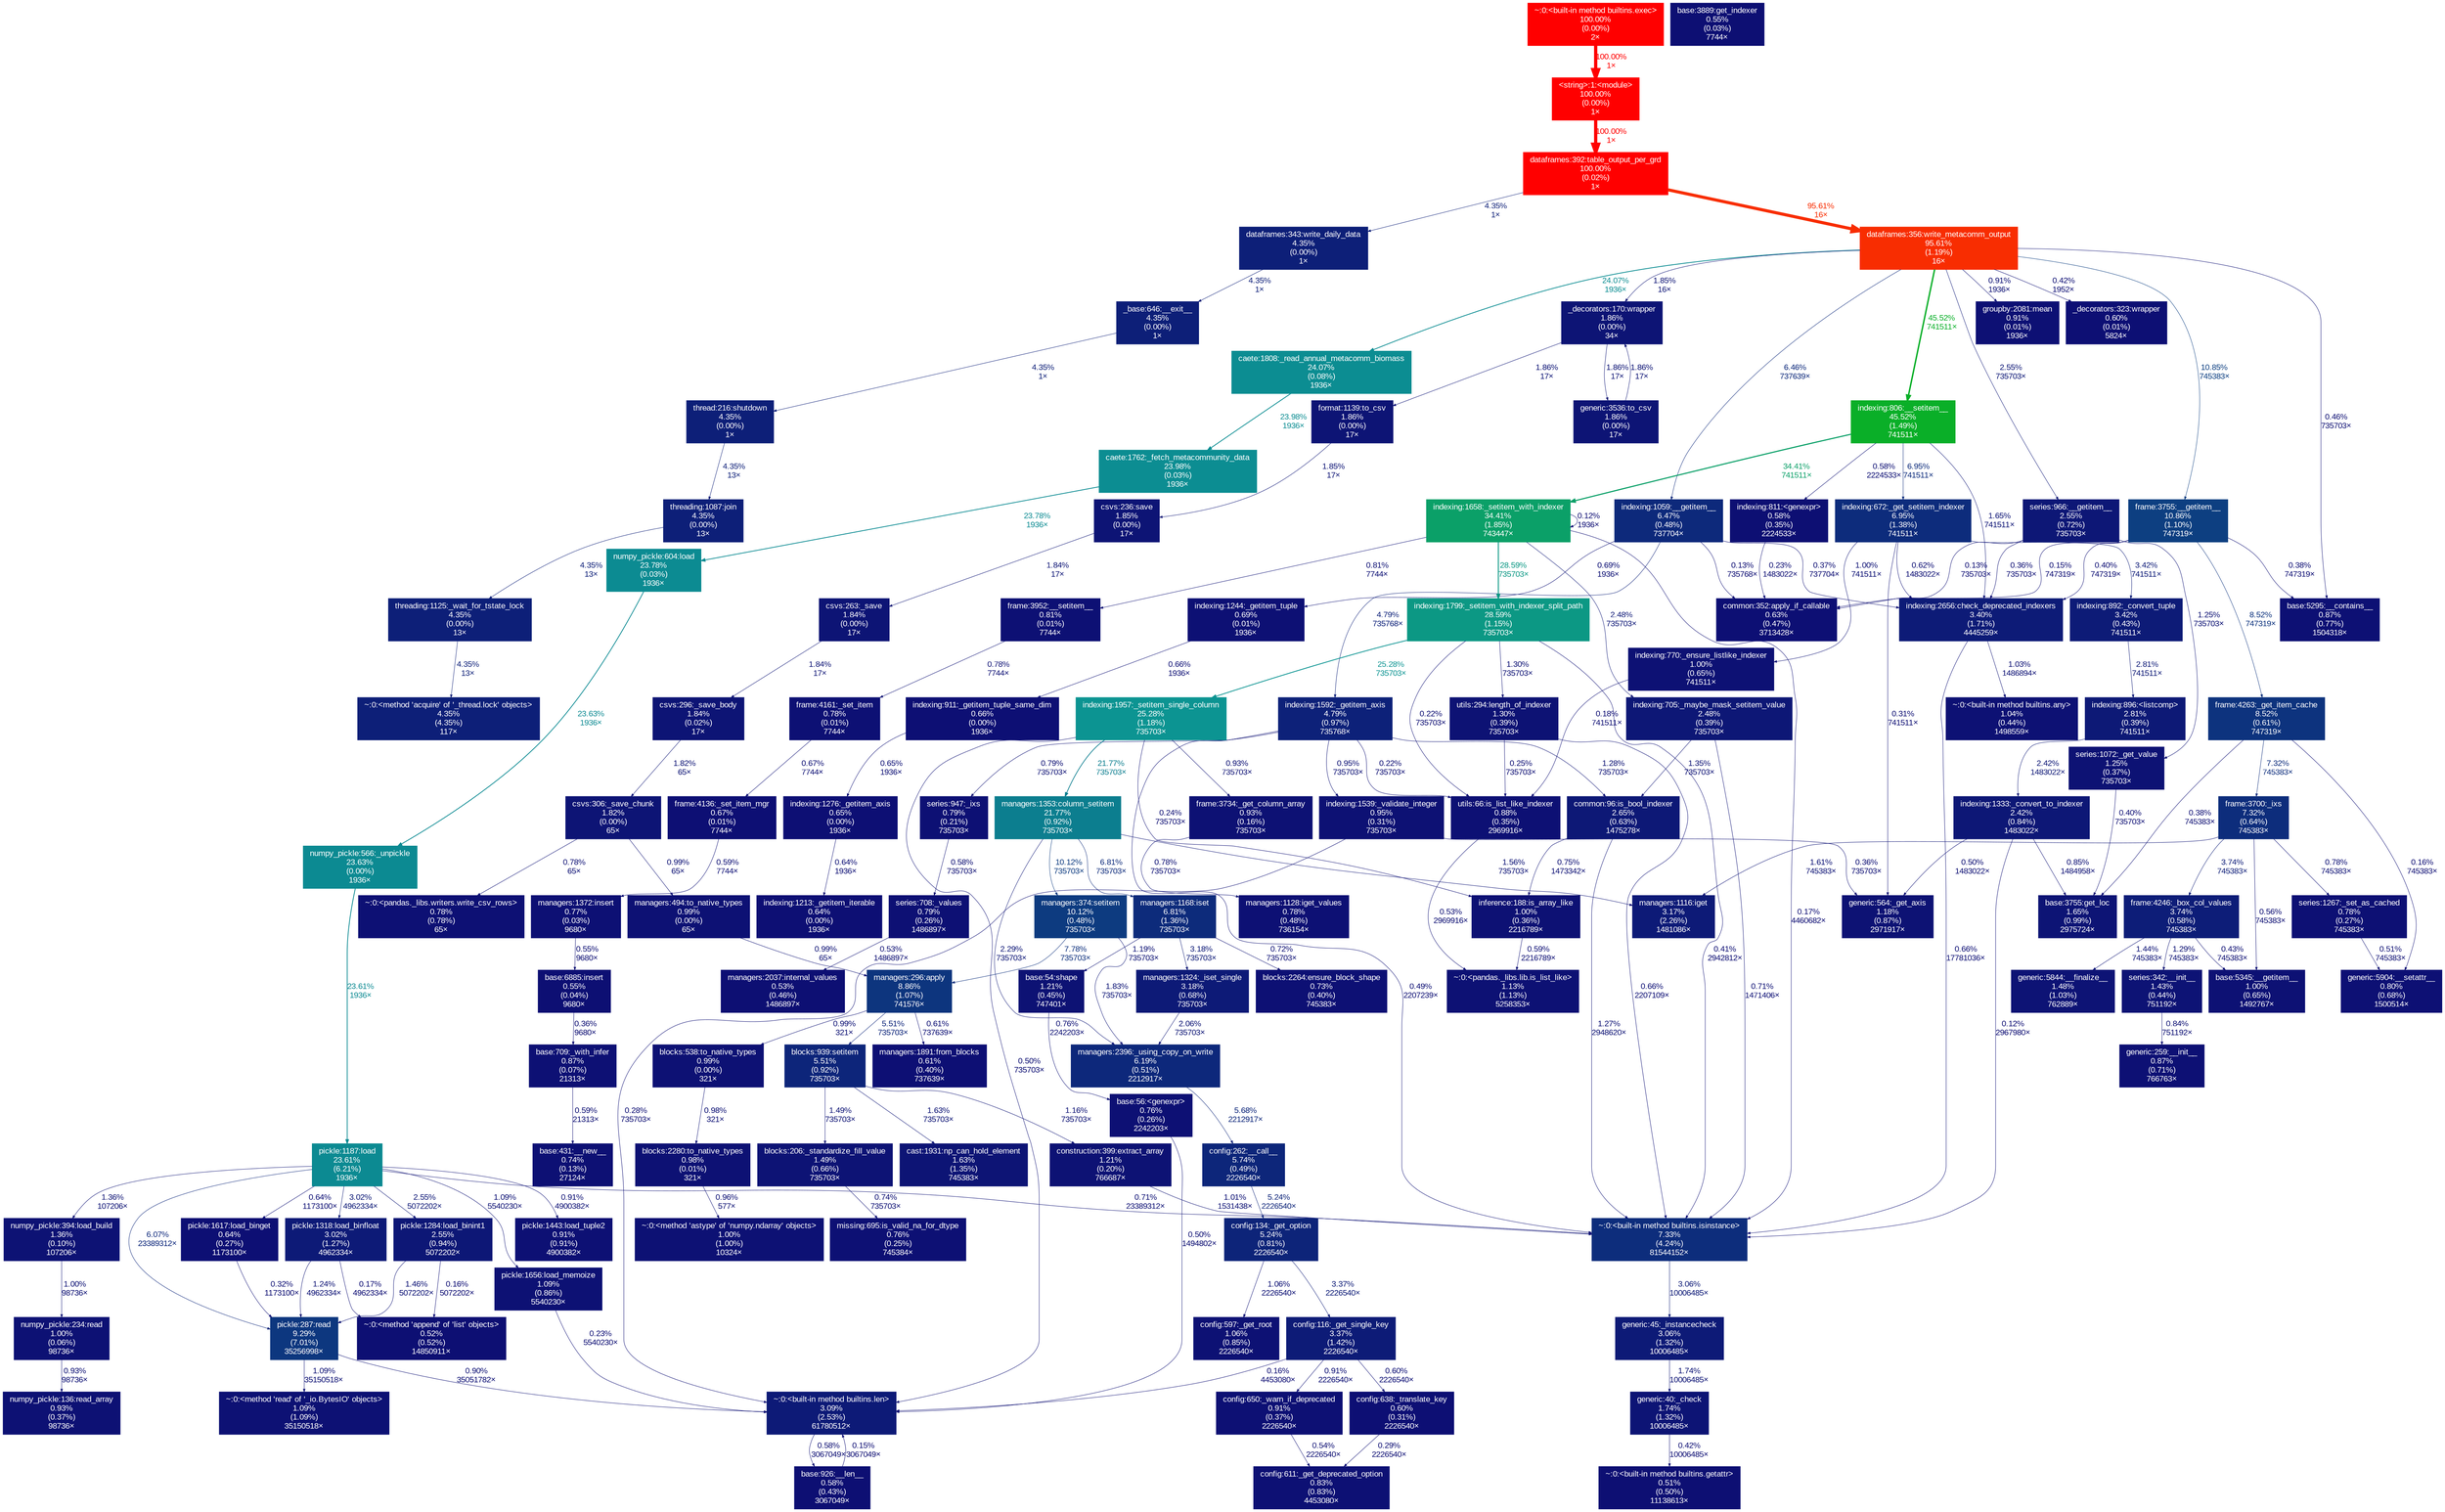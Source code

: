 digraph {
	tooltip=" "
	graph [fontname=Arial, nodesep=0.125, ranksep=0.25];
	node [fontcolor=white, fontname=Arial, height=0, shape=box, style=filled, width=0];
	edge [fontname=Arial];
	6 [color="#0d1f78", fontcolor="#ffffff", fontsize="10.00", label="dataframes:343:write_daily_data\n4.35%\n(0.00%)\n1×", tooltip="C:\\Users\\darel\\OneDrive\\Desktop\\CAETE-DVM\\src\\dataframes.py"];
	6 -> 16 [arrowsize="0.35", color="#0d1f78", fontcolor="#0d1f78", fontsize="10.00", label="4.35%\n1×", labeldistance="0.50", penwidth="0.50"];
	16 [color="#0d1f78", fontcolor="#ffffff", fontsize="10.00", label="_base:646:__exit__\n4.35%\n(0.00%)\n1×", tooltip="C:\\Users\\darel\\OneDrive\\source\\programs\\Python-3.11.12\\Lib\\concurrent\\futures\\_base.py"];
	16 -> 44 [arrowsize="0.35", color="#0d1f78", fontcolor="#0d1f78", fontsize="10.00", label="4.35%\n1×", labeldistance="0.50", penwidth="0.50"];
	18 [color="#ff0000", fontcolor="#ffffff", fontsize="10.00", label="dataframes:392:table_output_per_grd\n100.00%\n(0.02%)\n1×", tooltip="C:\\Users\\darel\\OneDrive\\Desktop\\CAETE-DVM\\src\\dataframes.py"];
	18 -> 6 [arrowsize="0.35", color="#0d1f78", fontcolor="#0d1f78", fontsize="10.00", label="4.35%\n1×", labeldistance="0.50", penwidth="0.50"];
	18 -> 86 [arrowsize="0.98", color="#f82d01", fontcolor="#f82d01", fontsize="10.00", label="95.61%\n16×", labeldistance="3.82", penwidth="3.82"];
	43 [color="#0d1f78", fontcolor="#ffffff", fontsize="10.00", label="threading:1087:join\n4.35%\n(0.00%)\n13×", tooltip="C:\\Users\\darel\\OneDrive\\source\\programs\\Python-3.11.12\\Lib\\threading.py"];
	43 -> 45 [arrowsize="0.35", color="#0d1f78", fontcolor="#0d1f78", fontsize="10.00", label="4.35%\n13×", labeldistance="0.50", penwidth="0.50"];
	44 [color="#0d1f78", fontcolor="#ffffff", fontsize="10.00", label="thread:216:shutdown\n4.35%\n(0.00%)\n1×", tooltip="C:\\Users\\darel\\OneDrive\\source\\programs\\Python-3.11.12\\Lib\\concurrent\\futures\\thread.py"];
	44 -> 43 [arrowsize="0.35", color="#0d1f78", fontcolor="#0d1f78", fontsize="10.00", label="4.35%\n13×", labeldistance="0.50", penwidth="0.50"];
	45 [color="#0d1f78", fontcolor="#ffffff", fontsize="10.00", label="threading:1125:_wait_for_tstate_lock\n4.35%\n(0.00%)\n13×", tooltip="C:\\Users\\darel\\OneDrive\\source\\programs\\Python-3.11.12\\Lib\\threading.py"];
	45 -> 1026 [arrowsize="0.35", color="#0d1f78", fontcolor="#0d1f78", fontsize="10.00", label="4.35%\n13×", labeldistance="0.50", penwidth="0.50"];
	46 [color="#ff0000", fontcolor="#ffffff", fontsize="10.00", label="<string>:1:<module>\n100.00%\n(0.00%)\n1×", tooltip="<string>"];
	46 -> 18 [arrowsize="1.00", color="#ff0000", fontcolor="#ff0000", fontsize="10.00", label="100.00%\n1×", labeldistance="4.00", penwidth="4.00"];
	65 [color="#0d1a77", fontcolor="#ffffff", fontsize="10.00", label="~:0:<built-in method builtins.len>\n3.09%\n(2.53%)\n61780512×", tooltip="~"];
	65 -> 621 [arrowsize="0.35", color="#0d0f73", fontcolor="#0d0f73", fontsize="10.00", label="0.58%\n3067049×", labeldistance="0.50", penwidth="0.50"];
	67 [color="#0d1074", fontcolor="#ffffff", fontsize="10.00", label="indexing:1244:_getitem_tuple\n0.69%\n(0.01%)\n1936×", tooltip="C:\\Users\\darel\\OneDrive\\source\\programs\\Python-3.11.12\\Lib\\site-packages\\pandas\\core\\indexing.py"];
	67 -> 475 [arrowsize="0.35", color="#0d0f74", fontcolor="#0d0f74", fontsize="10.00", label="0.66%\n1936×", labeldistance="0.50", penwidth="0.50"];
	68 [color="#0d2c7c", fontcolor="#ffffff", fontsize="10.00", label="indexing:672:_get_setitem_indexer\n6.95%\n(1.38%)\n741511×", tooltip="C:\\Users\\darel\\OneDrive\\source\\programs\\Python-3.11.12\\Lib\\site-packages\\pandas\\core\\indexing.py"];
	68 -> 466 [arrowsize="0.35", color="#0d1174", fontcolor="#0d1174", fontsize="10.00", label="1.00%\n741511×", labeldistance="0.50", penwidth="0.50"];
	68 -> 467 [arrowsize="0.35", color="#0d0f74", fontcolor="#0d0f74", fontsize="10.00", label="0.62%\n1483022×", labeldistance="0.50", penwidth="0.50"];
	68 -> 659 [arrowsize="0.35", color="#0d1b77", fontcolor="#0d1b77", fontsize="10.00", label="3.42%\n741511×", labeldistance="0.50", penwidth="0.50"];
	68 -> 668 [arrowsize="0.35", color="#0d0e73", fontcolor="#0d0e73", fontsize="10.00", label="0.31%\n741511×", labeldistance="0.50", penwidth="0.50"];
	71 [color="#0d1074", fontcolor="#ffffff", fontsize="10.00", label="base:709:_with_infer\n0.87%\n(0.07%)\n21313×", tooltip="C:\\Users\\darel\\OneDrive\\source\\programs\\Python-3.11.12\\Lib\\site-packages\\pandas\\core\\indexes\\base.py"];
	71 -> 224 [arrowsize="0.35", color="#0d0f73", fontcolor="#0d0f73", fontsize="10.00", label="0.59%\n21313×", labeldistance="0.50", penwidth="0.50"];
	75 [color="#0c8b92", fontcolor="#ffffff", fontsize="10.00", label="numpy_pickle:604:load\n23.78%\n(0.03%)\n1936×", tooltip="C:\\Users\\darel\\OneDrive\\source\\programs\\Python-3.11.12\\Lib\\site-packages\\joblib\\numpy_pickle.py"];
	75 -> 89 [arrowsize="0.49", color="#0c8a92", fontcolor="#0c8a92", fontsize="10.00", label="23.63%\n1936×", labeldistance="0.95", penwidth="0.95"];
	86 [color="#f82d01", fontcolor="#ffffff", fontsize="10.00", label="dataframes:356:write_metacomm_output\n95.61%\n(1.19%)\n16×", tooltip="C:\\Users\\darel\\OneDrive\\Desktop\\CAETE-DVM\\src\\dataframes.py"];
	86 -> 199 [arrowsize="0.49", color="#0c8d92", fontcolor="#0c8d92", fontsize="10.00", label="24.07%\n1936×", labeldistance="0.96", penwidth="0.96"];
	86 -> 230 [arrowsize="0.35", color="#0d3f81", fontcolor="#0d3f81", fontsize="10.00", label="10.85%\n745383×", labeldistance="0.50", penwidth="0.50"];
	86 -> 255 [arrowsize="0.35", color="#0d1475", fontcolor="#0d1475", fontsize="10.00", label="1.85%\n16×", labeldistance="0.50", penwidth="0.50"];
	86 -> 262 [arrowsize="0.35", color="#0d1074", fontcolor="#0d1074", fontsize="10.00", label="0.91%\n1936×", labeldistance="0.50", penwidth="0.50"];
	86 -> 269 [arrowsize="0.35", color="#0d0e73", fontcolor="#0d0e73", fontsize="10.00", label="0.42%\n1952×", labeldistance="0.50", penwidth="0.50"];
	86 -> 398 [arrowsize="0.35", color="#0d0f73", fontcolor="#0d0f73", fontsize="10.00", label="0.46%\n735703×", labeldistance="0.50", penwidth="0.50"];
	86 -> 440 [arrowsize="0.35", color="#0d297b", fontcolor="#0d297b", fontsize="10.00", label="6.46%\n737639×", labeldistance="0.50", penwidth="0.50"];
	86 -> 453 [arrowsize="0.67", color="#0aaf28", fontcolor="#0aaf28", fontsize="10.00", label="45.52%\n741511×", labeldistance="1.82", penwidth="1.82"];
	86 -> 468 [arrowsize="0.35", color="#0d1776", fontcolor="#0d1776", fontsize="10.00", label="2.55%\n735703×", labeldistance="0.50", penwidth="0.50"];
	88 [color="#0c8a92", fontcolor="#ffffff", fontsize="10.00", label="pickle:1187:load\n23.61%\n(6.21%)\n1936×", tooltip="C:\\Users\\darel\\OneDrive\\source\\programs\\Python-3.11.12\\Lib\\pickle.py"];
	88 -> 157 [arrowsize="0.35", color="#0d277b", fontcolor="#0d277b", fontsize="10.00", label="6.07%\n23389312×", labeldistance="0.50", penwidth="0.50"];
	88 -> 160 [arrowsize="0.35", color="#0d1a77", fontcolor="#0d1a77", fontsize="10.00", label="3.02%\n4962334×", labeldistance="0.50", penwidth="0.50"];
	88 -> 161 [arrowsize="0.35", color="#0d1776", fontcolor="#0d1776", fontsize="10.00", label="2.55%\n5072202×", labeldistance="0.50", penwidth="0.50"];
	88 -> 165 [arrowsize="0.35", color="#0d0f74", fontcolor="#0d0f74", fontsize="10.00", label="0.64%\n1173100×", labeldistance="0.50", penwidth="0.50"];
	88 -> 169 [arrowsize="0.35", color="#0d1074", fontcolor="#0d1074", fontsize="10.00", label="0.71%\n23389312×", labeldistance="0.50", penwidth="0.50"];
	88 -> 202 [arrowsize="0.35", color="#0d1074", fontcolor="#0d1074", fontsize="10.00", label="0.91%\n4900382×", labeldistance="0.50", penwidth="0.50"];
	88 -> 229 [arrowsize="0.35", color="#0d1274", fontcolor="#0d1274", fontsize="10.00", label="1.36%\n107206×", labeldistance="0.50", penwidth="0.50"];
	88 -> 294 [arrowsize="0.35", color="#0d1174", fontcolor="#0d1174", fontsize="10.00", label="1.09%\n5540230×", labeldistance="0.50", penwidth="0.50"];
	89 [color="#0c8a92", fontcolor="#ffffff", fontsize="10.00", label="numpy_pickle:566:_unpickle\n23.63%\n(0.00%)\n1936×", tooltip="C:\\Users\\darel\\OneDrive\\source\\programs\\Python-3.11.12\\Lib\\site-packages\\joblib\\numpy_pickle.py"];
	89 -> 88 [arrowsize="0.49", color="#0c8a92", fontcolor="#0c8a92", fontsize="10.00", label="23.61%\n1936×", labeldistance="0.94", penwidth="0.94"];
	157 [color="#0d377f", fontcolor="#ffffff", fontsize="10.00", label="pickle:287:read\n9.29%\n(7.01%)\n35256998×", tooltip="C:\\Users\\darel\\OneDrive\\source\\programs\\Python-3.11.12\\Lib\\pickle.py"];
	157 -> 65 [arrowsize="0.35", color="#0d1074", fontcolor="#0d1074", fontsize="10.00", label="0.90%\n35051782×", labeldistance="0.50", penwidth="0.50"];
	157 -> 1036 [arrowsize="0.35", color="#0d1174", fontcolor="#0d1174", fontsize="10.00", label="1.09%\n35150518×", labeldistance="0.50", penwidth="0.50"];
	160 [color="#0d1a77", fontcolor="#ffffff", fontsize="10.00", label="pickle:1318:load_binfloat\n3.02%\n(1.27%)\n4962334×", tooltip="C:\\Users\\darel\\OneDrive\\source\\programs\\Python-3.11.12\\Lib\\pickle.py"];
	160 -> 157 [arrowsize="0.35", color="#0d1274", fontcolor="#0d1274", fontsize="10.00", label="1.24%\n4962334×", labeldistance="0.50", penwidth="0.50"];
	160 -> 1052 [arrowsize="0.35", color="#0d0d73", fontcolor="#0d0d73", fontsize="10.00", label="0.17%\n4962334×", labeldistance="0.50", penwidth="0.50"];
	161 [color="#0d1776", fontcolor="#ffffff", fontsize="10.00", label="pickle:1284:load_binint1\n2.55%\n(0.94%)\n5072202×", tooltip="C:\\Users\\darel\\OneDrive\\source\\programs\\Python-3.11.12\\Lib\\pickle.py"];
	161 -> 157 [arrowsize="0.35", color="#0d1375", fontcolor="#0d1375", fontsize="10.00", label="1.46%\n5072202×", labeldistance="0.50", penwidth="0.50"];
	161 -> 1052 [arrowsize="0.35", color="#0d0d73", fontcolor="#0d0d73", fontsize="10.00", label="0.16%\n5072202×", labeldistance="0.50", penwidth="0.50"];
	165 [color="#0d0f74", fontcolor="#ffffff", fontsize="10.00", label="pickle:1617:load_binget\n0.64%\n(0.27%)\n1173100×", tooltip="C:\\Users\\darel\\OneDrive\\source\\programs\\Python-3.11.12\\Lib\\pickle.py"];
	165 -> 157 [arrowsize="0.35", color="#0d0e73", fontcolor="#0d0e73", fontsize="10.00", label="0.32%\n1173100×", labeldistance="0.50", penwidth="0.50"];
	169 [color="#0d2d7c", fontcolor="#ffffff", fontsize="10.00", label="~:0:<built-in method builtins.isinstance>\n7.33%\n(4.24%)\n81544152×", tooltip="~"];
	169 -> 505 [arrowsize="0.35", color="#0d1a77", fontcolor="#0d1a77", fontsize="10.00", label="3.06%\n10006485×", labeldistance="0.50", penwidth="0.50"];
	180 [color="#0d2b7b", fontcolor="#ffffff", fontsize="10.00", label="managers:1168:iset\n6.81%\n(1.36%)\n735703×", tooltip="C:\\Users\\darel\\OneDrive\\source\\programs\\Python-3.11.12\\Lib\\site-packages\\pandas\\core\\internals\\managers.py"];
	180 -> 186 [arrowsize="0.35", color="#0d1074", fontcolor="#0d1074", fontsize="10.00", label="0.72%\n735703×", labeldistance="0.50", penwidth="0.50"];
	180 -> 738 [arrowsize="0.35", color="#0d1a77", fontcolor="#0d1a77", fontsize="10.00", label="3.18%\n735703×", labeldistance="0.50", penwidth="0.50"];
	180 -> 785 [arrowsize="0.35", color="#0d1274", fontcolor="#0d1274", fontsize="10.00", label="1.19%\n735703×", labeldistance="0.50", penwidth="0.50"];
	183 [color="#0d257a", fontcolor="#ffffff", fontsize="10.00", label="blocks:939:setitem\n5.51%\n(0.92%)\n735703×", tooltip="C:\\Users\\darel\\OneDrive\\source\\programs\\Python-3.11.12\\Lib\\site-packages\\pandas\\core\\internals\\blocks.py"];
	183 -> 330 [arrowsize="0.35", color="#0d1375", fontcolor="#0d1375", fontsize="10.00", label="1.49%\n735703×", labeldistance="0.50", penwidth="0.50"];
	183 -> 386 [arrowsize="0.35", color="#0d1475", fontcolor="#0d1475", fontsize="10.00", label="1.63%\n735703×", labeldistance="0.50", penwidth="0.50"];
	183 -> 554 [arrowsize="0.35", color="#0d1274", fontcolor="#0d1274", fontsize="10.00", label="1.16%\n735703×", labeldistance="0.50", penwidth="0.50"];
	186 [color="#0d1074", fontcolor="#ffffff", fontsize="10.00", label="blocks:2264:ensure_block_shape\n0.73%\n(0.40%)\n745383×", tooltip="C:\\Users\\darel\\OneDrive\\source\\programs\\Python-3.11.12\\Lib\\site-packages\\pandas\\core\\internals\\blocks.py"];
	199 [color="#0c8d92", fontcolor="#ffffff", fontsize="10.00", label="caete:1808:_read_annual_metacomm_biomass\n24.07%\n(0.08%)\n1936×", tooltip="C:\\Users\\darel\\OneDrive\\Desktop\\CAETE-DVM\\src\\caete.py"];
	199 -> 760 [arrowsize="0.49", color="#0c8d92", fontcolor="#0c8d92", fontsize="10.00", label="23.98%\n1936×", labeldistance="0.96", penwidth="0.96"];
	202 [color="#0d1074", fontcolor="#ffffff", fontsize="10.00", label="pickle:1443:load_tuple2\n0.91%\n(0.91%)\n4900382×", tooltip="C:\\Users\\darel\\OneDrive\\source\\programs\\Python-3.11.12\\Lib\\pickle.py"];
	224 [color="#0d1074", fontcolor="#ffffff", fontsize="10.00", label="base:431:__new__\n0.74%\n(0.13%)\n27124×", tooltip="C:\\Users\\darel\\OneDrive\\source\\programs\\Python-3.11.12\\Lib\\site-packages\\pandas\\core\\indexes\\base.py"];
	227 [color="#0d1375", fontcolor="#ffffff", fontsize="10.00", label="series:342:__init__\n1.43%\n(0.44%)\n751192×", tooltip="C:\\Users\\darel\\OneDrive\\source\\programs\\Python-3.11.12\\Lib\\site-packages\\pandas\\core\\series.py"];
	227 -> 441 [arrowsize="0.35", color="#0d1074", fontcolor="#0d1074", fontsize="10.00", label="0.84%\n751192×", labeldistance="0.50", penwidth="0.50"];
	229 [color="#0d1274", fontcolor="#ffffff", fontsize="10.00", label="numpy_pickle:394:load_build\n1.36%\n(0.10%)\n107206×", tooltip="C:\\Users\\darel\\OneDrive\\source\\programs\\Python-3.11.12\\Lib\\site-packages\\joblib\\numpy_pickle.py"];
	229 -> 759 [arrowsize="0.35", color="#0d1174", fontcolor="#0d1174", fontsize="10.00", label="1.00%\n98736×", labeldistance="0.50", penwidth="0.50"];
	230 [color="#0d3f81", fontcolor="#ffffff", fontsize="10.00", label="frame:3755:__getitem__\n10.86%\n(1.10%)\n747319×", tooltip="C:\\Users\\darel\\OneDrive\\source\\programs\\Python-3.11.12\\Lib\\site-packages\\pandas\\core\\frame.py"];
	230 -> 396 [arrowsize="0.35", color="#0d337e", fontcolor="#0d337e", fontsize="10.00", label="8.52%\n747319×", labeldistance="0.50", penwidth="0.50"];
	230 -> 398 [arrowsize="0.35", color="#0d0e73", fontcolor="#0d0e73", fontsize="10.00", label="0.38%\n747319×", labeldistance="0.50", penwidth="0.50"];
	230 -> 467 [arrowsize="0.35", color="#0d0e73", fontcolor="#0d0e73", fontsize="10.00", label="0.40%\n747319×", labeldistance="0.50", penwidth="0.50"];
	230 -> 569 [arrowsize="0.35", color="#0d0d73", fontcolor="#0d0d73", fontsize="10.00", label="0.15%\n747319×", labeldistance="0.50", penwidth="0.50"];
	235 [color="#0d0f73", fontcolor="#ffffff", fontsize="10.00", label="base:6885:insert\n0.55%\n(0.04%)\n9680×", tooltip="C:\\Users\\darel\\OneDrive\\source\\programs\\Python-3.11.12\\Lib\\site-packages\\pandas\\core\\indexes\\base.py"];
	235 -> 71 [arrowsize="0.35", color="#0d0e73", fontcolor="#0d0e73", fontsize="10.00", label="0.36%\n9680×", labeldistance="0.50", penwidth="0.50"];
	239 [color="#0d1074", fontcolor="#ffffff", fontsize="10.00", label="config:650:_warn_if_deprecated\n0.91%\n(0.37%)\n2226540×", tooltip="C:\\Users\\darel\\OneDrive\\source\\programs\\Python-3.11.12\\Lib\\site-packages\\pandas\\_config\\config.py"];
	239 -> 503 [arrowsize="0.35", color="#0d0f73", fontcolor="#0d0f73", fontsize="10.00", label="0.54%\n2226540×", labeldistance="0.50", penwidth="0.50"];
	240 [color="#0d1b77", fontcolor="#ffffff", fontsize="10.00", label="config:116:_get_single_key\n3.37%\n(1.42%)\n2226540×", tooltip="C:\\Users\\darel\\OneDrive\\source\\programs\\Python-3.11.12\\Lib\\site-packages\\pandas\\_config\\config.py"];
	240 -> 65 [arrowsize="0.35", color="#0d0d73", fontcolor="#0d0d73", fontsize="10.00", label="0.16%\n4453080×", labeldistance="0.50", penwidth="0.50"];
	240 -> 239 [arrowsize="0.35", color="#0d1074", fontcolor="#0d1074", fontsize="10.00", label="0.91%\n2226540×", labeldistance="0.50", penwidth="0.50"];
	240 -> 504 [arrowsize="0.35", color="#0d0f74", fontcolor="#0d0f74", fontsize="10.00", label="0.60%\n2226540×", labeldistance="0.50", penwidth="0.50"];
	254 [color="#0d1475", fontcolor="#ffffff", fontsize="10.00", label="format:1139:to_csv\n1.86%\n(0.00%)\n17×", tooltip="C:\\Users\\darel\\OneDrive\\source\\programs\\Python-3.11.12\\Lib\\site-packages\\pandas\\io\\formats\\format.py"];
	254 -> 754 [arrowsize="0.35", color="#0d1475", fontcolor="#0d1475", fontsize="10.00", label="1.85%\n17×", labeldistance="0.50", penwidth="0.50"];
	255 [color="#0d1475", fontcolor="#ffffff", fontsize="10.00", label="_decorators:170:wrapper\n1.86%\n(0.00%)\n34×", tooltip="C:\\Users\\darel\\OneDrive\\source\\programs\\Python-3.11.12\\Lib\\site-packages\\pandas\\util\\_decorators.py"];
	255 -> 254 [arrowsize="0.35", color="#0d1475", fontcolor="#0d1475", fontsize="10.00", label="1.86%\n17×", labeldistance="0.50", penwidth="0.50"];
	255 -> 270 [arrowsize="0.35", color="#0d1475", fontcolor="#0d1475", fontsize="10.00", label="1.86%\n17×", labeldistance="0.50", penwidth="0.50"];
	262 [color="#0d1074", fontcolor="#ffffff", fontsize="10.00", label="groupby:2081:mean\n0.91%\n(0.01%)\n1936×", tooltip="C:\\Users\\darel\\OneDrive\\source\\programs\\Python-3.11.12\\Lib\\site-packages\\pandas\\core\\groupby\\groupby.py"];
	263 [color="#0c7e8f", fontcolor="#ffffff", fontsize="10.00", label="managers:1353:column_setitem\n21.77%\n(0.92%)\n735703×", tooltip="C:\\Users\\darel\\OneDrive\\source\\programs\\Python-3.11.12\\Lib\\site-packages\\pandas\\core\\internals\\managers.py"];
	263 -> 180 [arrowsize="0.35", color="#0d2b7b", fontcolor="#0d2b7b", fontsize="10.00", label="6.81%\n735703×", labeldistance="0.50", penwidth="0.50"];
	263 -> 430 [arrowsize="0.35", color="#0d3b80", fontcolor="#0d3b80", fontsize="10.00", label="10.12%\n735703×", labeldistance="0.50", penwidth="0.50"];
	263 -> 499 [arrowsize="0.35", color="#0d1676", fontcolor="#0d1676", fontsize="10.00", label="2.29%\n735703×", labeldistance="0.50", penwidth="0.50"];
	263 -> 746 [arrowsize="0.35", color="#0d1375", fontcolor="#0d1375", fontsize="10.00", label="1.56%\n735703×", labeldistance="0.50", penwidth="0.50"];
	269 [color="#0d0f74", fontcolor="#ffffff", fontsize="10.00", label="_decorators:323:wrapper\n0.60%\n(0.01%)\n5824×", tooltip="C:\\Users\\darel\\OneDrive\\source\\programs\\Python-3.11.12\\Lib\\site-packages\\pandas\\util\\_decorators.py"];
	270 [color="#0d1475", fontcolor="#ffffff", fontsize="10.00", label="generic:3536:to_csv\n1.86%\n(0.00%)\n17×", tooltip="C:\\Users\\darel\\OneDrive\\source\\programs\\Python-3.11.12\\Lib\\site-packages\\pandas\\core\\generic.py"];
	270 -> 255 [arrowsize="0.35", color="#0d1475", fontcolor="#0d1475", fontsize="10.00", label="1.86%\n17×", labeldistance="0.50", penwidth="0.50"];
	294 [color="#0d1174", fontcolor="#ffffff", fontsize="10.00", label="pickle:1656:load_memoize\n1.09%\n(0.86%)\n5540230×", tooltip="C:\\Users\\darel\\OneDrive\\source\\programs\\Python-3.11.12\\Lib\\pickle.py"];
	294 -> 65 [arrowsize="0.35", color="#0d0e73", fontcolor="#0d0e73", fontsize="10.00", label="0.23%\n5540230×", labeldistance="0.50", penwidth="0.50"];
	321 [color="#0d1876", fontcolor="#ffffff", fontsize="10.00", label="common:96:is_bool_indexer\n2.65%\n(0.63%)\n1475278×", tooltip="C:\\Users\\darel\\OneDrive\\source\\programs\\Python-3.11.12\\Lib\\site-packages\\pandas\\core\\common.py"];
	321 -> 169 [arrowsize="0.35", color="#0d1274", fontcolor="#0d1274", fontsize="10.00", label="1.27%\n2948620×", labeldistance="0.50", penwidth="0.50"];
	321 -> 539 [arrowsize="0.35", color="#0d1074", fontcolor="#0d1074", fontsize="10.00", label="0.75%\n1473342×", labeldistance="0.50", penwidth="0.50"];
	322 [color="#0d1174", fontcolor="#ffffff", fontsize="10.00", label="base:5345:__getitem__\n1.00%\n(0.65%)\n1492767×", tooltip="C:\\Users\\darel\\OneDrive\\source\\programs\\Python-3.11.12\\Lib\\site-packages\\pandas\\core\\indexes\\base.py"];
	323 [color="#0d2179", fontcolor="#ffffff", fontsize="10.00", label="indexing:1592:_getitem_axis\n4.79%\n(0.97%)\n735768×", tooltip="C:\\Users\\darel\\OneDrive\\source\\programs\\Python-3.11.12\\Lib\\site-packages\\pandas\\core\\indexing.py"];
	323 -> 169 [arrowsize="0.35", color="#0d0f73", fontcolor="#0d0f73", fontsize="10.00", label="0.49%\n2207239×", labeldistance="0.50", penwidth="0.50"];
	323 -> 321 [arrowsize="0.35", color="#0d1274", fontcolor="#0d1274", fontsize="10.00", label="1.28%\n735703×", labeldistance="0.50", penwidth="0.50"];
	323 -> 579 [arrowsize="0.35", color="#0d0e73", fontcolor="#0d0e73", fontsize="10.00", label="0.22%\n735703×", labeldistance="0.50", penwidth="0.50"];
	323 -> 670 [arrowsize="0.35", color="#0d1174", fontcolor="#0d1174", fontsize="10.00", label="0.95%\n735703×", labeldistance="0.50", penwidth="0.50"];
	323 -> 841 [arrowsize="0.35", color="#0d1074", fontcolor="#0d1074", fontsize="10.00", label="0.79%\n735703×", labeldistance="0.50", penwidth="0.50"];
	324 [color="#0d0f74", fontcolor="#ffffff", fontsize="10.00", label="indexing:1276:_getitem_axis\n0.65%\n(0.00%)\n1936×", tooltip="C:\\Users\\darel\\OneDrive\\source\\programs\\Python-3.11.12\\Lib\\site-packages\\pandas\\core\\indexing.py"];
	324 -> 450 [arrowsize="0.35", color="#0d0f74", fontcolor="#0d0f74", fontsize="10.00", label="0.64%\n1936×", labeldistance="0.50", penwidth="0.50"];
	325 [color="#0d1776", fontcolor="#ffffff", fontsize="10.00", label="indexing:705:_maybe_mask_setitem_value\n2.48%\n(0.39%)\n735703×", tooltip="C:\\Users\\darel\\OneDrive\\source\\programs\\Python-3.11.12\\Lib\\site-packages\\pandas\\core\\indexing.py"];
	325 -> 169 [arrowsize="0.35", color="#0d1074", fontcolor="#0d1074", fontsize="10.00", label="0.71%\n1471406×", labeldistance="0.50", penwidth="0.50"];
	325 -> 321 [arrowsize="0.35", color="#0d1274", fontcolor="#0d1274", fontsize="10.00", label="1.35%\n735703×", labeldistance="0.50", penwidth="0.50"];
	329 [color="#0d1074", fontcolor="#ffffff", fontsize="10.00", label="missing:695:is_valid_na_for_dtype\n0.76%\n(0.25%)\n745384×", tooltip="C:\\Users\\darel\\OneDrive\\source\\programs\\Python-3.11.12\\Lib\\site-packages\\pandas\\core\\dtypes\\missing.py"];
	330 [color="#0d1375", fontcolor="#ffffff", fontsize="10.00", label="blocks:206:_standardize_fill_value\n1.49%\n(0.66%)\n735703×", tooltip="C:\\Users\\darel\\OneDrive\\source\\programs\\Python-3.11.12\\Lib\\site-packages\\pandas\\core\\internals\\blocks.py"];
	330 -> 329 [arrowsize="0.35", color="#0d1074", fontcolor="#0d1074", fontsize="10.00", label="0.74%\n735703×", labeldistance="0.50", penwidth="0.50"];
	332 [color="#0d0f73", fontcolor="#ffffff", fontsize="10.00", label="base:3889:get_indexer\n0.55%\n(0.03%)\n7744×", tooltip="C:\\Users\\darel\\OneDrive\\source\\programs\\Python-3.11.12\\Lib\\site-packages\\pandas\\core\\indexes\\base.py"];
	371 [color="#0d1074", fontcolor="#ffffff", fontsize="10.00", label="managers:1372:insert\n0.77%\n(0.03%)\n9680×", tooltip="C:\\Users\\darel\\OneDrive\\source\\programs\\Python-3.11.12\\Lib\\site-packages\\pandas\\core\\internals\\managers.py"];
	371 -> 235 [arrowsize="0.35", color="#0d0f73", fontcolor="#0d0f73", fontsize="10.00", label="0.55%\n9680×", labeldistance="0.50", penwidth="0.50"];
	383 [color="#0d1274", fontcolor="#ffffff", fontsize="10.00", label="utils:294:length_of_indexer\n1.30%\n(0.39%)\n735703×", tooltip="C:\\Users\\darel\\OneDrive\\source\\programs\\Python-3.11.12\\Lib\\site-packages\\pandas\\core\\indexers\\utils.py"];
	383 -> 169 [arrowsize="0.35", color="#0d0f74", fontcolor="#0d0f74", fontsize="10.00", label="0.66%\n2207109×", labeldistance="0.50", penwidth="0.50"];
	383 -> 579 [arrowsize="0.35", color="#0d0e73", fontcolor="#0d0e73", fontsize="10.00", label="0.25%\n735703×", labeldistance="0.50", penwidth="0.50"];
	384 [color="#0c9884", fontcolor="#ffffff", fontsize="10.00", label="indexing:1799:_setitem_with_indexer_split_path\n28.59%\n(1.15%)\n735703×", tooltip="C:\\Users\\darel\\OneDrive\\source\\programs\\Python-3.11.12\\Lib\\site-packages\\pandas\\core\\indexing.py"];
	384 -> 169 [arrowsize="0.35", color="#0d0e73", fontcolor="#0d0e73", fontsize="10.00", label="0.41%\n2942812×", labeldistance="0.50", penwidth="0.50"];
	384 -> 383 [arrowsize="0.35", color="#0d1274", fontcolor="#0d1274", fontsize="10.00", label="1.30%\n735703×", labeldistance="0.50", penwidth="0.50"];
	384 -> 476 [arrowsize="0.50", color="#0c9492", fontcolor="#0c9492", fontsize="10.00", label="25.28%\n735703×", labeldistance="1.01", penwidth="1.01"];
	384 -> 579 [arrowsize="0.35", color="#0d0e73", fontcolor="#0d0e73", fontsize="10.00", label="0.22%\n735703×", labeldistance="0.50", penwidth="0.50"];
	386 [color="#0d1475", fontcolor="#ffffff", fontsize="10.00", label="cast:1931:np_can_hold_element\n1.63%\n(1.35%)\n745383×", tooltip="C:\\Users\\darel\\OneDrive\\source\\programs\\Python-3.11.12\\Lib\\site-packages\\pandas\\core\\dtypes\\cast.py"];
	389 [color="#0ba068", fontcolor="#ffffff", fontsize="10.00", label="indexing:1658:_setitem_with_indexer\n34.41%\n(1.85%)\n743447×", tooltip="C:\\Users\\darel\\OneDrive\\source\\programs\\Python-3.11.12\\Lib\\site-packages\\pandas\\core\\indexing.py"];
	389 -> 169 [arrowsize="0.35", color="#0d0d73", fontcolor="#0d0d73", fontsize="10.00", label="0.17%\n4460682×", labeldistance="0.50", penwidth="0.50"];
	389 -> 325 [arrowsize="0.35", color="#0d1776", fontcolor="#0d1776", fontsize="10.00", label="2.48%\n735703×", labeldistance="0.50", penwidth="0.50"];
	389 -> 384 [arrowsize="0.53", color="#0c9884", fontcolor="#0c9884", fontsize="10.00", label="28.59%\n735703×", labeldistance="1.14", penwidth="1.14"];
	389 -> 389 [arrowsize="0.35", color="#0d0d73", fontcolor="#0d0d73", fontsize="10.00", label="0.12%\n1936×", labeldistance="0.50", penwidth="0.50"];
	389 -> 401 [arrowsize="0.35", color="#0d1074", fontcolor="#0d1074", fontsize="10.00", label="0.81%\n7744×", labeldistance="0.50", penwidth="0.50"];
	395 [color="#0d2d7c", fontcolor="#ffffff", fontsize="10.00", label="frame:3700:_ixs\n7.32%\n(0.64%)\n745383×", tooltip="C:\\Users\\darel\\OneDrive\\source\\programs\\Python-3.11.12\\Lib\\site-packages\\pandas\\core\\frame.py"];
	395 -> 322 [arrowsize="0.35", color="#0d0f73", fontcolor="#0d0f73", fontsize="10.00", label="0.56%\n745383×", labeldistance="0.50", penwidth="0.50"];
	395 -> 406 [arrowsize="0.35", color="#0d1074", fontcolor="#0d1074", fontsize="10.00", label="0.78%\n745383×", labeldistance="0.50", penwidth="0.50"];
	395 -> 427 [arrowsize="0.35", color="#0d1d78", fontcolor="#0d1d78", fontsize="10.00", label="3.74%\n745383×", labeldistance="0.50", penwidth="0.50"];
	395 -> 746 [arrowsize="0.35", color="#0d1375", fontcolor="#0d1375", fontsize="10.00", label="1.61%\n745383×", labeldistance="0.50", penwidth="0.50"];
	396 [color="#0d337e", fontcolor="#ffffff", fontsize="10.00", label="frame:4263:_get_item_cache\n8.52%\n(0.61%)\n747319×", tooltip="C:\\Users\\darel\\OneDrive\\source\\programs\\Python-3.11.12\\Lib\\site-packages\\pandas\\core\\frame.py"];
	396 -> 395 [arrowsize="0.35", color="#0d2d7c", fontcolor="#0d2d7c", fontsize="10.00", label="7.32%\n745383×", labeldistance="0.50", penwidth="0.50"];
	396 -> 397 [arrowsize="0.35", color="#0d0e73", fontcolor="#0d0e73", fontsize="10.00", label="0.38%\n745383×", labeldistance="0.50", penwidth="0.50"];
	396 -> 402 [arrowsize="0.35", color="#0d0d73", fontcolor="#0d0d73", fontsize="10.00", label="0.16%\n745383×", labeldistance="0.50", penwidth="0.50"];
	397 [color="#0d1475", fontcolor="#ffffff", fontsize="10.00", label="base:3755:get_loc\n1.65%\n(0.99%)\n2975724×", tooltip="C:\\Users\\darel\\OneDrive\\source\\programs\\Python-3.11.12\\Lib\\site-packages\\pandas\\core\\indexes\\base.py"];
	398 [color="#0d1074", fontcolor="#ffffff", fontsize="10.00", label="base:5295:__contains__\n0.87%\n(0.77%)\n1504318×", tooltip="C:\\Users\\darel\\OneDrive\\source\\programs\\Python-3.11.12\\Lib\\site-packages\\pandas\\core\\indexes\\base.py"];
	401 [color="#0d1074", fontcolor="#ffffff", fontsize="10.00", label="frame:3952:__setitem__\n0.81%\n(0.01%)\n7744×", tooltip="C:\\Users\\darel\\OneDrive\\source\\programs\\Python-3.11.12\\Lib\\site-packages\\pandas\\core\\frame.py"];
	401 -> 444 [arrowsize="0.35", color="#0d1074", fontcolor="#0d1074", fontsize="10.00", label="0.78%\n7744×", labeldistance="0.50", penwidth="0.50"];
	402 [color="#0d1074", fontcolor="#ffffff", fontsize="10.00", label="generic:5904:__setattr__\n0.80%\n(0.68%)\n1500514×", tooltip="C:\\Users\\darel\\OneDrive\\source\\programs\\Python-3.11.12\\Lib\\site-packages\\pandas\\core\\generic.py"];
	406 [color="#0d1074", fontcolor="#ffffff", fontsize="10.00", label="series:1267:_set_as_cached\n0.78%\n(0.27%)\n745383×", tooltip="C:\\Users\\darel\\OneDrive\\source\\programs\\Python-3.11.12\\Lib\\site-packages\\pandas\\core\\series.py"];
	406 -> 402 [arrowsize="0.35", color="#0d0f73", fontcolor="#0d0f73", fontsize="10.00", label="0.51%\n745383×", labeldistance="0.50", penwidth="0.50"];
	413 [color="#0d1776", fontcolor="#ffffff", fontsize="10.00", label="indexing:1333:_convert_to_indexer\n2.42%\n(0.84%)\n1483022×", tooltip="C:\\Users\\darel\\OneDrive\\source\\programs\\Python-3.11.12\\Lib\\site-packages\\pandas\\core\\indexing.py"];
	413 -> 169 [arrowsize="0.35", color="#0d0d73", fontcolor="#0d0d73", fontsize="10.00", label="0.12%\n2967980×", labeldistance="0.50", penwidth="0.50"];
	413 -> 397 [arrowsize="0.35", color="#0d1074", fontcolor="#0d1074", fontsize="10.00", label="0.85%\n1484958×", labeldistance="0.50", penwidth="0.50"];
	413 -> 668 [arrowsize="0.35", color="#0d0f73", fontcolor="#0d0f73", fontsize="10.00", label="0.50%\n1483022×", labeldistance="0.50", penwidth="0.50"];
	414 [color="#0d0f74", fontcolor="#ffffff", fontsize="10.00", label="frame:4136:_set_item_mgr\n0.67%\n(0.01%)\n7744×", tooltip="C:\\Users\\darel\\OneDrive\\source\\programs\\Python-3.11.12\\Lib\\site-packages\\pandas\\core\\frame.py"];
	414 -> 371 [arrowsize="0.35", color="#0d0f74", fontcolor="#0d0f74", fontsize="10.00", label="0.59%\n7744×", labeldistance="0.50", penwidth="0.50"];
	416 [color="#0d1274", fontcolor="#ffffff", fontsize="10.00", label="series:1072:_get_value\n1.25%\n(0.37%)\n735703×", tooltip="C:\\Users\\darel\\OneDrive\\source\\programs\\Python-3.11.12\\Lib\\site-packages\\pandas\\core\\series.py"];
	416 -> 397 [arrowsize="0.35", color="#0d0e73", fontcolor="#0d0e73", fontsize="10.00", label="0.40%\n735703×", labeldistance="0.50", penwidth="0.50"];
	427 [color="#0d1d78", fontcolor="#ffffff", fontsize="10.00", label="frame:4246:_box_col_values\n3.74%\n(0.58%)\n745383×", tooltip="C:\\Users\\darel\\OneDrive\\source\\programs\\Python-3.11.12\\Lib\\site-packages\\pandas\\core\\frame.py"];
	427 -> 227 [arrowsize="0.35", color="#0d1274", fontcolor="#0d1274", fontsize="10.00", label="1.29%\n745383×", labeldistance="0.50", penwidth="0.50"];
	427 -> 322 [arrowsize="0.35", color="#0d0f73", fontcolor="#0d0f73", fontsize="10.00", label="0.43%\n745383×", labeldistance="0.50", penwidth="0.50"];
	427 -> 486 [arrowsize="0.35", color="#0d1375", fontcolor="#0d1375", fontsize="10.00", label="1.44%\n745383×", labeldistance="0.50", penwidth="0.50"];
	428 [color="#0d1475", fontcolor="#ffffff", fontsize="10.00", label="csvs:306:_save_chunk\n1.82%\n(0.00%)\n65×", tooltip="C:\\Users\\darel\\OneDrive\\source\\programs\\Python-3.11.12\\Lib\\site-packages\\pandas\\io\\formats\\csvs.py"];
	428 -> 432 [arrowsize="0.35", color="#0d1174", fontcolor="#0d1174", fontsize="10.00", label="0.99%\n65×", labeldistance="0.50", penwidth="0.50"];
	428 -> 1122 [arrowsize="0.35", color="#0d1074", fontcolor="#0d1074", fontsize="10.00", label="0.78%\n65×", labeldistance="0.50", penwidth="0.50"];
	429 [color="#0d357e", fontcolor="#ffffff", fontsize="10.00", label="managers:296:apply\n8.86%\n(1.07%)\n741576×", tooltip="C:\\Users\\darel\\OneDrive\\source\\programs\\Python-3.11.12\\Lib\\site-packages\\pandas\\core\\internals\\managers.py"];
	429 -> 183 [arrowsize="0.35", color="#0d257a", fontcolor="#0d257a", fontsize="10.00", label="5.51%\n735703×", labeldistance="0.50", penwidth="0.50"];
	429 -> 485 [arrowsize="0.35", color="#0d1174", fontcolor="#0d1174", fontsize="10.00", label="0.99%\n321×", labeldistance="0.50", penwidth="0.50"];
	429 -> 826 [arrowsize="0.35", color="#0d0f74", fontcolor="#0d0f74", fontsize="10.00", label="0.61%\n737639×", labeldistance="0.50", penwidth="0.50"];
	430 [color="#0d3b80", fontcolor="#ffffff", fontsize="10.00", label="managers:374:setitem\n10.12%\n(0.48%)\n735703×", tooltip="C:\\Users\\darel\\OneDrive\\source\\programs\\Python-3.11.12\\Lib\\site-packages\\pandas\\core\\internals\\managers.py"];
	430 -> 429 [arrowsize="0.35", color="#0d307d", fontcolor="#0d307d", fontsize="10.00", label="7.78%\n735703×", labeldistance="0.50", penwidth="0.50"];
	430 -> 499 [arrowsize="0.35", color="#0d1475", fontcolor="#0d1475", fontsize="10.00", label="1.83%\n735703×", labeldistance="0.50", penwidth="0.50"];
	432 [color="#0d1174", fontcolor="#ffffff", fontsize="10.00", label="managers:494:to_native_types\n0.99%\n(0.00%)\n65×", tooltip="C:\\Users\\darel\\OneDrive\\source\\programs\\Python-3.11.12\\Lib\\site-packages\\pandas\\core\\internals\\managers.py"];
	432 -> 429 [arrowsize="0.35", color="#0d1174", fontcolor="#0d1174", fontsize="10.00", label="0.99%\n65×", labeldistance="0.50", penwidth="0.50"];
	440 [color="#0d297b", fontcolor="#ffffff", fontsize="10.00", label="indexing:1059:__getitem__\n6.47%\n(0.48%)\n737704×", tooltip="C:\\Users\\darel\\OneDrive\\source\\programs\\Python-3.11.12\\Lib\\site-packages\\pandas\\core\\indexing.py"];
	440 -> 67 [arrowsize="0.35", color="#0d1074", fontcolor="#0d1074", fontsize="10.00", label="0.69%\n1936×", labeldistance="0.50", penwidth="0.50"];
	440 -> 323 [arrowsize="0.35", color="#0d2179", fontcolor="#0d2179", fontsize="10.00", label="4.79%\n735768×", labeldistance="0.50", penwidth="0.50"];
	440 -> 467 [arrowsize="0.35", color="#0d0e73", fontcolor="#0d0e73", fontsize="10.00", label="0.37%\n737704×", labeldistance="0.50", penwidth="0.50"];
	440 -> 569 [arrowsize="0.35", color="#0d0d73", fontcolor="#0d0d73", fontsize="10.00", label="0.13%\n735768×", labeldistance="0.50", penwidth="0.50"];
	441 [color="#0d1074", fontcolor="#ffffff", fontsize="10.00", label="generic:259:__init__\n0.87%\n(0.71%)\n766763×", tooltip="C:\\Users\\darel\\OneDrive\\source\\programs\\Python-3.11.12\\Lib\\site-packages\\pandas\\core\\generic.py"];
	444 [color="#0d1074", fontcolor="#ffffff", fontsize="10.00", label="frame:4161:_set_item\n0.78%\n(0.01%)\n7744×", tooltip="C:\\Users\\darel\\OneDrive\\source\\programs\\Python-3.11.12\\Lib\\site-packages\\pandas\\core\\frame.py"];
	444 -> 414 [arrowsize="0.35", color="#0d0f74", fontcolor="#0d0f74", fontsize="10.00", label="0.67%\n7744×", labeldistance="0.50", penwidth="0.50"];
	450 [color="#0d0f74", fontcolor="#ffffff", fontsize="10.00", label="indexing:1213:_getitem_iterable\n0.64%\n(0.00%)\n1936×", tooltip="C:\\Users\\darel\\OneDrive\\source\\programs\\Python-3.11.12\\Lib\\site-packages\\pandas\\core\\indexing.py"];
	453 [color="#0aaf28", fontcolor="#ffffff", fontsize="10.00", label="indexing:806:__setitem__\n45.52%\n(1.49%)\n741511×", tooltip="C:\\Users\\darel\\OneDrive\\source\\programs\\Python-3.11.12\\Lib\\site-packages\\pandas\\core\\indexing.py"];
	453 -> 68 [arrowsize="0.35", color="#0d2c7c", fontcolor="#0d2c7c", fontsize="10.00", label="6.95%\n741511×", labeldistance="0.50", penwidth="0.50"];
	453 -> 389 [arrowsize="0.59", color="#0ba068", fontcolor="#0ba068", fontsize="10.00", label="34.41%\n741511×", labeldistance="1.38", penwidth="1.38"];
	453 -> 467 [arrowsize="0.35", color="#0d1475", fontcolor="#0d1475", fontsize="10.00", label="1.65%\n741511×", labeldistance="0.50", penwidth="0.50"];
	453 -> 570 [arrowsize="0.35", color="#0d0f73", fontcolor="#0d0f73", fontsize="10.00", label="0.58%\n2224533×", labeldistance="0.50", penwidth="0.50"];
	457 [color="#0d1976", fontcolor="#ffffff", fontsize="10.00", label="indexing:896:<listcomp>\n2.81%\n(0.39%)\n741511×", tooltip="C:\\Users\\darel\\OneDrive\\source\\programs\\Python-3.11.12\\Lib\\site-packages\\pandas\\core\\indexing.py"];
	457 -> 413 [arrowsize="0.35", color="#0d1776", fontcolor="#0d1776", fontsize="10.00", label="2.42%\n1483022×", labeldistance="0.50", penwidth="0.50"];
	466 [color="#0d1174", fontcolor="#ffffff", fontsize="10.00", label="indexing:770:_ensure_listlike_indexer\n1.00%\n(0.65%)\n741511×", tooltip="C:\\Users\\darel\\OneDrive\\source\\programs\\Python-3.11.12\\Lib\\site-packages\\pandas\\core\\indexing.py"];
	466 -> 579 [arrowsize="0.35", color="#0d0d73", fontcolor="#0d0d73", fontsize="10.00", label="0.18%\n741511×", labeldistance="0.50", penwidth="0.50"];
	467 [color="#0d1b77", fontcolor="#ffffff", fontsize="10.00", label="indexing:2656:check_deprecated_indexers\n3.40%\n(1.71%)\n4445259×", tooltip="C:\\Users\\darel\\OneDrive\\source\\programs\\Python-3.11.12\\Lib\\site-packages\\pandas\\core\\indexing.py"];
	467 -> 169 [arrowsize="0.35", color="#0d0f74", fontcolor="#0d0f74", fontsize="10.00", label="0.66%\n17781036×", labeldistance="0.50", penwidth="0.50"];
	467 -> 536 [arrowsize="0.35", color="#0d1174", fontcolor="#0d1174", fontsize="10.00", label="1.03%\n1486894×", labeldistance="0.50", penwidth="0.50"];
	468 [color="#0d1776", fontcolor="#ffffff", fontsize="10.00", label="series:966:__getitem__\n2.55%\n(0.72%)\n735703×", tooltip="C:\\Users\\darel\\OneDrive\\source\\programs\\Python-3.11.12\\Lib\\site-packages\\pandas\\core\\series.py"];
	468 -> 416 [arrowsize="0.35", color="#0d1274", fontcolor="#0d1274", fontsize="10.00", label="1.25%\n735703×", labeldistance="0.50", penwidth="0.50"];
	468 -> 467 [arrowsize="0.35", color="#0d0e73", fontcolor="#0d0e73", fontsize="10.00", label="0.36%\n735703×", labeldistance="0.50", penwidth="0.50"];
	468 -> 569 [arrowsize="0.35", color="#0d0d73", fontcolor="#0d0d73", fontsize="10.00", label="0.13%\n735703×", labeldistance="0.50", penwidth="0.50"];
	475 [color="#0d0f74", fontcolor="#ffffff", fontsize="10.00", label="indexing:911:_getitem_tuple_same_dim\n0.66%\n(0.00%)\n1936×", tooltip="C:\\Users\\darel\\OneDrive\\source\\programs\\Python-3.11.12\\Lib\\site-packages\\pandas\\core\\indexing.py"];
	475 -> 324 [arrowsize="0.35", color="#0d0f74", fontcolor="#0d0f74", fontsize="10.00", label="0.65%\n1936×", labeldistance="0.50", penwidth="0.50"];
	476 [color="#0c9492", fontcolor="#ffffff", fontsize="10.00", label="indexing:1957:_setitem_single_column\n25.28%\n(1.18%)\n735703×", tooltip="C:\\Users\\darel\\OneDrive\\source\\programs\\Python-3.11.12\\Lib\\site-packages\\pandas\\core\\indexing.py"];
	476 -> 65 [arrowsize="0.35", color="#0d0f73", fontcolor="#0d0f73", fontsize="10.00", label="0.50%\n735703×", labeldistance="0.50", penwidth="0.50"];
	476 -> 263 [arrowsize="0.47", color="#0c7e8f", fontcolor="#0c7e8f", fontsize="10.00", label="21.77%\n735703×", labeldistance="0.87", penwidth="0.87"];
	476 -> 539 [arrowsize="0.35", color="#0d0e73", fontcolor="#0d0e73", fontsize="10.00", label="0.24%\n735703×", labeldistance="0.50", penwidth="0.50"];
	476 -> 681 [arrowsize="0.35", color="#0d1174", fontcolor="#0d1174", fontsize="10.00", label="0.93%\n735703×", labeldistance="0.50", penwidth="0.50"];
	484 [color="#0d1174", fontcolor="#ffffff", fontsize="10.00", label="blocks:2280:to_native_types\n0.98%\n(0.01%)\n321×", tooltip="C:\\Users\\darel\\OneDrive\\source\\programs\\Python-3.11.12\\Lib\\site-packages\\pandas\\core\\internals\\blocks.py"];
	484 -> 1103 [arrowsize="0.35", color="#0d1174", fontcolor="#0d1174", fontsize="10.00", label="0.96%\n577×", labeldistance="0.50", penwidth="0.50"];
	485 [color="#0d1174", fontcolor="#ffffff", fontsize="10.00", label="blocks:538:to_native_types\n0.99%\n(0.00%)\n321×", tooltip="C:\\Users\\darel\\OneDrive\\source\\programs\\Python-3.11.12\\Lib\\site-packages\\pandas\\core\\internals\\blocks.py"];
	485 -> 484 [arrowsize="0.35", color="#0d1174", fontcolor="#0d1174", fontsize="10.00", label="0.98%\n321×", labeldistance="0.50", penwidth="0.50"];
	486 [color="#0d1375", fontcolor="#ffffff", fontsize="10.00", label="generic:5844:__finalize__\n1.48%\n(1.03%)\n762889×", tooltip="C:\\Users\\darel\\OneDrive\\source\\programs\\Python-3.11.12\\Lib\\site-packages\\pandas\\core\\generic.py"];
	491 [color="#0d1174", fontcolor="#ffffff", fontsize="10.00", label="config:597:_get_root\n1.06%\n(0.85%)\n2226540×", tooltip="C:\\Users\\darel\\OneDrive\\source\\programs\\Python-3.11.12\\Lib\\site-packages\\pandas\\_config\\config.py"];
	492 [color="#0d2479", fontcolor="#ffffff", fontsize="10.00", label="config:134:_get_option\n5.24%\n(0.81%)\n2226540×", tooltip="C:\\Users\\darel\\OneDrive\\source\\programs\\Python-3.11.12\\Lib\\site-packages\\pandas\\_config\\config.py"];
	492 -> 240 [arrowsize="0.35", color="#0d1b77", fontcolor="#0d1b77", fontsize="10.00", label="3.37%\n2226540×", labeldistance="0.50", penwidth="0.50"];
	492 -> 491 [arrowsize="0.35", color="#0d1174", fontcolor="#0d1174", fontsize="10.00", label="1.06%\n2226540×", labeldistance="0.50", penwidth="0.50"];
	495 [color="#0d267a", fontcolor="#ffffff", fontsize="10.00", label="config:262:__call__\n5.74%\n(0.49%)\n2226540×", tooltip="C:\\Users\\darel\\OneDrive\\source\\programs\\Python-3.11.12\\Lib\\site-packages\\pandas\\_config\\config.py"];
	495 -> 492 [arrowsize="0.35", color="#0d2479", fontcolor="#0d2479", fontsize="10.00", label="5.24%\n2226540×", labeldistance="0.50", penwidth="0.50"];
	499 [color="#0d287b", fontcolor="#ffffff", fontsize="10.00", label="managers:2396:_using_copy_on_write\n6.19%\n(0.51%)\n2212917×", tooltip="C:\\Users\\darel\\OneDrive\\source\\programs\\Python-3.11.12\\Lib\\site-packages\\pandas\\core\\internals\\managers.py"];
	499 -> 495 [arrowsize="0.35", color="#0d267a", fontcolor="#0d267a", fontsize="10.00", label="5.68%\n2212917×", labeldistance="0.50", penwidth="0.50"];
	503 [color="#0d1074", fontcolor="#ffffff", fontsize="10.00", label="config:611:_get_deprecated_option\n0.83%\n(0.83%)\n4453080×", tooltip="C:\\Users\\darel\\OneDrive\\source\\programs\\Python-3.11.12\\Lib\\site-packages\\pandas\\_config\\config.py"];
	504 [color="#0d0f74", fontcolor="#ffffff", fontsize="10.00", label="config:638:_translate_key\n0.60%\n(0.31%)\n2226540×", tooltip="C:\\Users\\darel\\OneDrive\\source\\programs\\Python-3.11.12\\Lib\\site-packages\\pandas\\_config\\config.py"];
	504 -> 503 [arrowsize="0.35", color="#0d0e73", fontcolor="#0d0e73", fontsize="10.00", label="0.29%\n2226540×", labeldistance="0.50", penwidth="0.50"];
	505 [color="#0d1a77", fontcolor="#ffffff", fontsize="10.00", label="generic:45:_instancecheck\n3.06%\n(1.32%)\n10006485×", tooltip="C:\\Users\\darel\\OneDrive\\source\\programs\\Python-3.11.12\\Lib\\site-packages\\pandas\\core\\dtypes\\generic.py"];
	505 -> 522 [arrowsize="0.35", color="#0d1475", fontcolor="#0d1475", fontsize="10.00", label="1.74%\n10006485×", labeldistance="0.50", penwidth="0.50"];
	522 [color="#0d1475", fontcolor="#ffffff", fontsize="10.00", label="generic:40:_check\n1.74%\n(1.32%)\n10006485×", tooltip="C:\\Users\\darel\\OneDrive\\source\\programs\\Python-3.11.12\\Lib\\site-packages\\pandas\\core\\dtypes\\generic.py"];
	522 -> 631 [arrowsize="0.35", color="#0d0e73", fontcolor="#0d0e73", fontsize="10.00", label="0.42%\n10006485×", labeldistance="0.50", penwidth="0.50"];
	536 [color="#0d1174", fontcolor="#ffffff", fontsize="10.00", label="~:0:<built-in method builtins.any>\n1.04%\n(0.44%)\n1498559×", tooltip="~"];
	539 [color="#0d1174", fontcolor="#ffffff", fontsize="10.00", label="inference:188:is_array_like\n1.00%\n(0.36%)\n2216789×", tooltip="C:\\Users\\darel\\OneDrive\\source\\programs\\Python-3.11.12\\Lib\\site-packages\\pandas\\core\\dtypes\\inference.py"];
	539 -> 594 [arrowsize="0.35", color="#0d0f74", fontcolor="#0d0f74", fontsize="10.00", label="0.59%\n2216789×", labeldistance="0.50", penwidth="0.50"];
	554 [color="#0d1274", fontcolor="#ffffff", fontsize="10.00", label="construction:399:extract_array\n1.21%\n(0.20%)\n766687×", tooltip="C:\\Users\\darel\\OneDrive\\source\\programs\\Python-3.11.12\\Lib\\site-packages\\pandas\\core\\construction.py"];
	554 -> 169 [arrowsize="0.35", color="#0d1174", fontcolor="#0d1174", fontsize="10.00", label="1.01%\n1531438×", labeldistance="0.50", penwidth="0.50"];
	569 [color="#0d0f74", fontcolor="#ffffff", fontsize="10.00", label="common:352:apply_if_callable\n0.63%\n(0.47%)\n3713428×", tooltip="C:\\Users\\darel\\OneDrive\\source\\programs\\Python-3.11.12\\Lib\\site-packages\\pandas\\core\\common.py"];
	570 [color="#0d0f73", fontcolor="#ffffff", fontsize="10.00", label="indexing:811:<genexpr>\n0.58%\n(0.35%)\n2224533×", tooltip="C:\\Users\\darel\\OneDrive\\source\\programs\\Python-3.11.12\\Lib\\site-packages\\pandas\\core\\indexing.py"];
	570 -> 569 [arrowsize="0.35", color="#0d0e73", fontcolor="#0d0e73", fontsize="10.00", label="0.23%\n1483022×", labeldistance="0.50", penwidth="0.50"];
	579 [color="#0d1074", fontcolor="#ffffff", fontsize="10.00", label="utils:66:is_list_like_indexer\n0.88%\n(0.35%)\n2969916×", tooltip="C:\\Users\\darel\\OneDrive\\source\\programs\\Python-3.11.12\\Lib\\site-packages\\pandas\\core\\indexers\\utils.py"];
	579 -> 594 [arrowsize="0.35", color="#0d0f73", fontcolor="#0d0f73", fontsize="10.00", label="0.53%\n2969916×", labeldistance="0.50", penwidth="0.50"];
	594 [color="#0d1174", fontcolor="#ffffff", fontsize="10.00", label="~:0:<pandas._libs.lib.is_list_like>\n1.13%\n(1.13%)\n5258353×", tooltip="~"];
	621 [color="#0d0f73", fontcolor="#ffffff", fontsize="10.00", label="base:926:__len__\n0.58%\n(0.43%)\n3067049×", tooltip="C:\\Users\\darel\\OneDrive\\source\\programs\\Python-3.11.12\\Lib\\site-packages\\pandas\\core\\indexes\\base.py"];
	621 -> 65 [arrowsize="0.35", color="#0d0d73", fontcolor="#0d0d73", fontsize="10.00", label="0.15%\n3067049×", labeldistance="0.50", penwidth="0.50"];
	631 [color="#0d0f73", fontcolor="#ffffff", fontsize="10.00", label="~:0:<built-in method builtins.getattr>\n0.51%\n(0.50%)\n11138613×", tooltip="~"];
	659 [color="#0d1b77", fontcolor="#ffffff", fontsize="10.00", label="indexing:892:_convert_tuple\n3.42%\n(0.43%)\n741511×", tooltip="C:\\Users\\darel\\OneDrive\\source\\programs\\Python-3.11.12\\Lib\\site-packages\\pandas\\core\\indexing.py"];
	659 -> 457 [arrowsize="0.35", color="#0d1976", fontcolor="#0d1976", fontsize="10.00", label="2.81%\n741511×", labeldistance="0.50", penwidth="0.50"];
	668 [color="#0d1274", fontcolor="#ffffff", fontsize="10.00", label="generic:564:_get_axis\n1.18%\n(0.87%)\n2971917×", tooltip="C:\\Users\\darel\\OneDrive\\source\\programs\\Python-3.11.12\\Lib\\site-packages\\pandas\\core\\generic.py"];
	670 [color="#0d1174", fontcolor="#ffffff", fontsize="10.00", label="indexing:1539:_validate_integer\n0.95%\n(0.31%)\n735703×", tooltip="C:\\Users\\darel\\OneDrive\\source\\programs\\Python-3.11.12\\Lib\\site-packages\\pandas\\core\\indexing.py"];
	670 -> 65 [arrowsize="0.35", color="#0d0e73", fontcolor="#0d0e73", fontsize="10.00", label="0.28%\n735703×", labeldistance="0.50", penwidth="0.50"];
	670 -> 668 [arrowsize="0.35", color="#0d0e73", fontcolor="#0d0e73", fontsize="10.00", label="0.36%\n735703×", labeldistance="0.50", penwidth="0.50"];
	681 [color="#0d1174", fontcolor="#ffffff", fontsize="10.00", label="frame:3734:_get_column_array\n0.93%\n(0.16%)\n735703×", tooltip="C:\\Users\\darel\\OneDrive\\source\\programs\\Python-3.11.12\\Lib\\site-packages\\pandas\\core\\frame.py"];
	681 -> 793 [arrowsize="0.35", color="#0d1074", fontcolor="#0d1074", fontsize="10.00", label="0.78%\n735703×", labeldistance="0.50", penwidth="0.50"];
	738 [color="#0d1a77", fontcolor="#ffffff", fontsize="10.00", label="managers:1324:_iset_single\n3.18%\n(0.68%)\n735703×", tooltip="C:\\Users\\darel\\OneDrive\\source\\programs\\Python-3.11.12\\Lib\\site-packages\\pandas\\core\\internals\\managers.py"];
	738 -> 499 [arrowsize="0.35", color="#0d1575", fontcolor="#0d1575", fontsize="10.00", label="2.06%\n735703×", labeldistance="0.50", penwidth="0.50"];
	746 [color="#0d1a77", fontcolor="#ffffff", fontsize="10.00", label="managers:1116:iget\n3.17%\n(2.26%)\n1481086×", tooltip="C:\\Users\\darel\\OneDrive\\source\\programs\\Python-3.11.12\\Lib\\site-packages\\pandas\\core\\internals\\managers.py"];
	754 [color="#0d1475", fontcolor="#ffffff", fontsize="10.00", label="csvs:236:save\n1.85%\n(0.00%)\n17×", tooltip="C:\\Users\\darel\\OneDrive\\source\\programs\\Python-3.11.12\\Lib\\site-packages\\pandas\\io\\formats\\csvs.py"];
	754 -> 911 [arrowsize="0.35", color="#0d1475", fontcolor="#0d1475", fontsize="10.00", label="1.84%\n17×", labeldistance="0.50", penwidth="0.50"];
	758 [color="#0d1174", fontcolor="#ffffff", fontsize="10.00", label="numpy_pickle:136:read_array\n0.93%\n(0.37%)\n98736×", tooltip="C:\\Users\\darel\\OneDrive\\source\\programs\\Python-3.11.12\\Lib\\site-packages\\joblib\\numpy_pickle.py"];
	759 [color="#0d1174", fontcolor="#ffffff", fontsize="10.00", label="numpy_pickle:234:read\n1.00%\n(0.06%)\n98736×", tooltip="C:\\Users\\darel\\OneDrive\\source\\programs\\Python-3.11.12\\Lib\\site-packages\\joblib\\numpy_pickle.py"];
	759 -> 758 [arrowsize="0.35", color="#0d1174", fontcolor="#0d1174", fontsize="10.00", label="0.93%\n98736×", labeldistance="0.50", penwidth="0.50"];
	760 [color="#0c8d92", fontcolor="#ffffff", fontsize="10.00", label="caete:1762:_fetch_metacommunity_data\n23.98%\n(0.03%)\n1936×", tooltip="C:\\Users\\darel\\OneDrive\\Desktop\\CAETE-DVM\\src\\caete.py"];
	760 -> 75 [arrowsize="0.49", color="#0c8b92", fontcolor="#0c8b92", fontsize="10.00", label="23.78%\n1936×", labeldistance="0.95", penwidth="0.95"];
	774 [color="#0d1475", fontcolor="#ffffff", fontsize="10.00", label="csvs:296:_save_body\n1.84%\n(0.02%)\n17×", tooltip="C:\\Users\\darel\\OneDrive\\source\\programs\\Python-3.11.12\\Lib\\site-packages\\pandas\\io\\formats\\csvs.py"];
	774 -> 428 [arrowsize="0.35", color="#0d1475", fontcolor="#0d1475", fontsize="10.00", label="1.82%\n65×", labeldistance="0.50", penwidth="0.50"];
	784 [color="#0d1074", fontcolor="#ffffff", fontsize="10.00", label="base:56:<genexpr>\n0.76%\n(0.26%)\n2242203×", tooltip="C:\\Users\\darel\\OneDrive\\source\\programs\\Python-3.11.12\\Lib\\site-packages\\pandas\\core\\internals\\base.py"];
	784 -> 65 [arrowsize="0.35", color="#0d0f73", fontcolor="#0d0f73", fontsize="10.00", label="0.50%\n1494802×", labeldistance="0.50", penwidth="0.50"];
	785 [color="#0d1274", fontcolor="#ffffff", fontsize="10.00", label="base:54:shape\n1.21%\n(0.45%)\n747401×", tooltip="C:\\Users\\darel\\OneDrive\\source\\programs\\Python-3.11.12\\Lib\\site-packages\\pandas\\core\\internals\\base.py"];
	785 -> 784 [arrowsize="0.35", color="#0d1074", fontcolor="#0d1074", fontsize="10.00", label="0.76%\n2242203×", labeldistance="0.50", penwidth="0.50"];
	793 [color="#0d1074", fontcolor="#ffffff", fontsize="10.00", label="managers:1128:iget_values\n0.78%\n(0.48%)\n736154×", tooltip="C:\\Users\\darel\\OneDrive\\source\\programs\\Python-3.11.12\\Lib\\site-packages\\pandas\\core\\internals\\managers.py"];
	823 [color="#0d0f73", fontcolor="#ffffff", fontsize="10.00", label="managers:2037:internal_values\n0.53%\n(0.46%)\n1486897×", tooltip="C:\\Users\\darel\\OneDrive\\source\\programs\\Python-3.11.12\\Lib\\site-packages\\pandas\\core\\internals\\managers.py"];
	825 [color="#0d1074", fontcolor="#ffffff", fontsize="10.00", label="series:708:_values\n0.79%\n(0.26%)\n1486897×", tooltip="C:\\Users\\darel\\OneDrive\\source\\programs\\Python-3.11.12\\Lib\\site-packages\\pandas\\core\\series.py"];
	825 -> 823 [arrowsize="0.35", color="#0d0f73", fontcolor="#0d0f73", fontsize="10.00", label="0.53%\n1486897×", labeldistance="0.50", penwidth="0.50"];
	826 [color="#0d0f74", fontcolor="#ffffff", fontsize="10.00", label="managers:1891:from_blocks\n0.61%\n(0.40%)\n737639×", tooltip="C:\\Users\\darel\\OneDrive\\source\\programs\\Python-3.11.12\\Lib\\site-packages\\pandas\\core\\internals\\managers.py"];
	841 [color="#0d1074", fontcolor="#ffffff", fontsize="10.00", label="series:947:_ixs\n0.79%\n(0.21%)\n735703×", tooltip="C:\\Users\\darel\\OneDrive\\source\\programs\\Python-3.11.12\\Lib\\site-packages\\pandas\\core\\series.py"];
	841 -> 825 [arrowsize="0.35", color="#0d0f73", fontcolor="#0d0f73", fontsize="10.00", label="0.58%\n735703×", labeldistance="0.50", penwidth="0.50"];
	911 [color="#0d1475", fontcolor="#ffffff", fontsize="10.00", label="csvs:263:_save\n1.84%\n(0.00%)\n17×", tooltip="C:\\Users\\darel\\OneDrive\\source\\programs\\Python-3.11.12\\Lib\\site-packages\\pandas\\io\\formats\\csvs.py"];
	911 -> 774 [arrowsize="0.35", color="#0d1475", fontcolor="#0d1475", fontsize="10.00", label="1.84%\n17×", labeldistance="0.50", penwidth="0.50"];
	927 [color="#ff0000", fontcolor="#ffffff", fontsize="10.00", label="~:0:<built-in method builtins.exec>\n100.00%\n(0.00%)\n2×", tooltip="~"];
	927 -> 46 [arrowsize="1.00", color="#ff0000", fontcolor="#ff0000", fontsize="10.00", label="100.00%\n1×", labeldistance="4.00", penwidth="4.00"];
	1026 [color="#0d1f78", fontcolor="#ffffff", fontsize="10.00", label="~:0:<method 'acquire' of '_thread.lock' objects>\n4.35%\n(4.35%)\n117×", tooltip="~"];
	1036 [color="#0d1174", fontcolor="#ffffff", fontsize="10.00", label="~:0:<method 'read' of '_io.BytesIO' objects>\n1.09%\n(1.09%)\n35150518×", tooltip="~"];
	1052 [color="#0d0f73", fontcolor="#ffffff", fontsize="10.00", label="~:0:<method 'append' of 'list' objects>\n0.52%\n(0.52%)\n14850911×", tooltip="~"];
	1103 [color="#0d1174", fontcolor="#ffffff", fontsize="10.00", label="~:0:<method 'astype' of 'numpy.ndarray' objects>\n1.00%\n(1.00%)\n10324×", tooltip="~"];
	1122 [color="#0d1074", fontcolor="#ffffff", fontsize="10.00", label="~:0:<pandas._libs.writers.write_csv_rows>\n0.78%\n(0.78%)\n65×", tooltip="~"];
}
